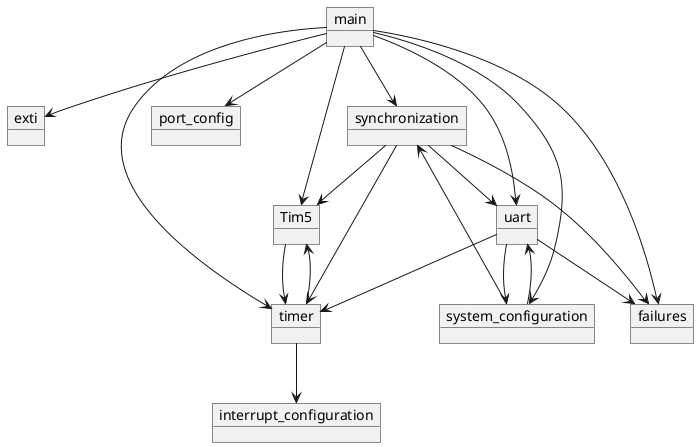 @startuml

object main
object exti
object failures
object interrupt_configuration
object port_config
object synchronization
object system_configuration
object Tim5
object timer
object uart

main --> failures
main --> exti
main --> port_config
main --> synchronization
main --> system_configuration
main --> timer
main --> uart
main --> Tim5

synchronization --> timer
synchronization --> uart
synchronization --> failures
synchronization --> Tim5

system_configuration --> synchronization
system_configuration --> uart

Tim5 --> timer

timer --> Tim5
timer --> interrupt_configuration

uart --> system_configuration
uart --> failures
uart --> timer
@enduml
